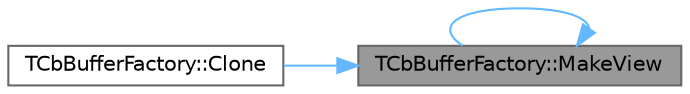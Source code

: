 digraph "TCbBufferFactory::MakeView"
{
 // INTERACTIVE_SVG=YES
 // LATEX_PDF_SIZE
  bgcolor="transparent";
  edge [fontname=Helvetica,fontsize=10,labelfontname=Helvetica,labelfontsize=10];
  node [fontname=Helvetica,fontsize=10,shape=box,height=0.2,width=0.4];
  rankdir="RL";
  Node1 [id="Node000001",label="TCbBufferFactory::MakeView",height=0.2,width=0.4,color="gray40", fillcolor="grey60", style="filled", fontcolor="black",tooltip="Construct a value from a read-only view of its memory and its optional outer buffer."];
  Node1 -> Node2 [id="edge1_Node000001_Node000002",dir="back",color="steelblue1",style="solid",tooltip=" "];
  Node2 [id="Node000002",label="TCbBufferFactory::Clone",height=0.2,width=0.4,color="grey40", fillcolor="white", style="filled",URL="$da/d47/classTCbBufferFactory.html#a1faa17eda982935ffd71c3d76a66aedf",tooltip="Construct a value from an owned clone of its memory."];
  Node1 -> Node1 [id="edge2_Node000001_Node000001",dir="back",color="steelblue1",style="solid",tooltip=" "];
}
